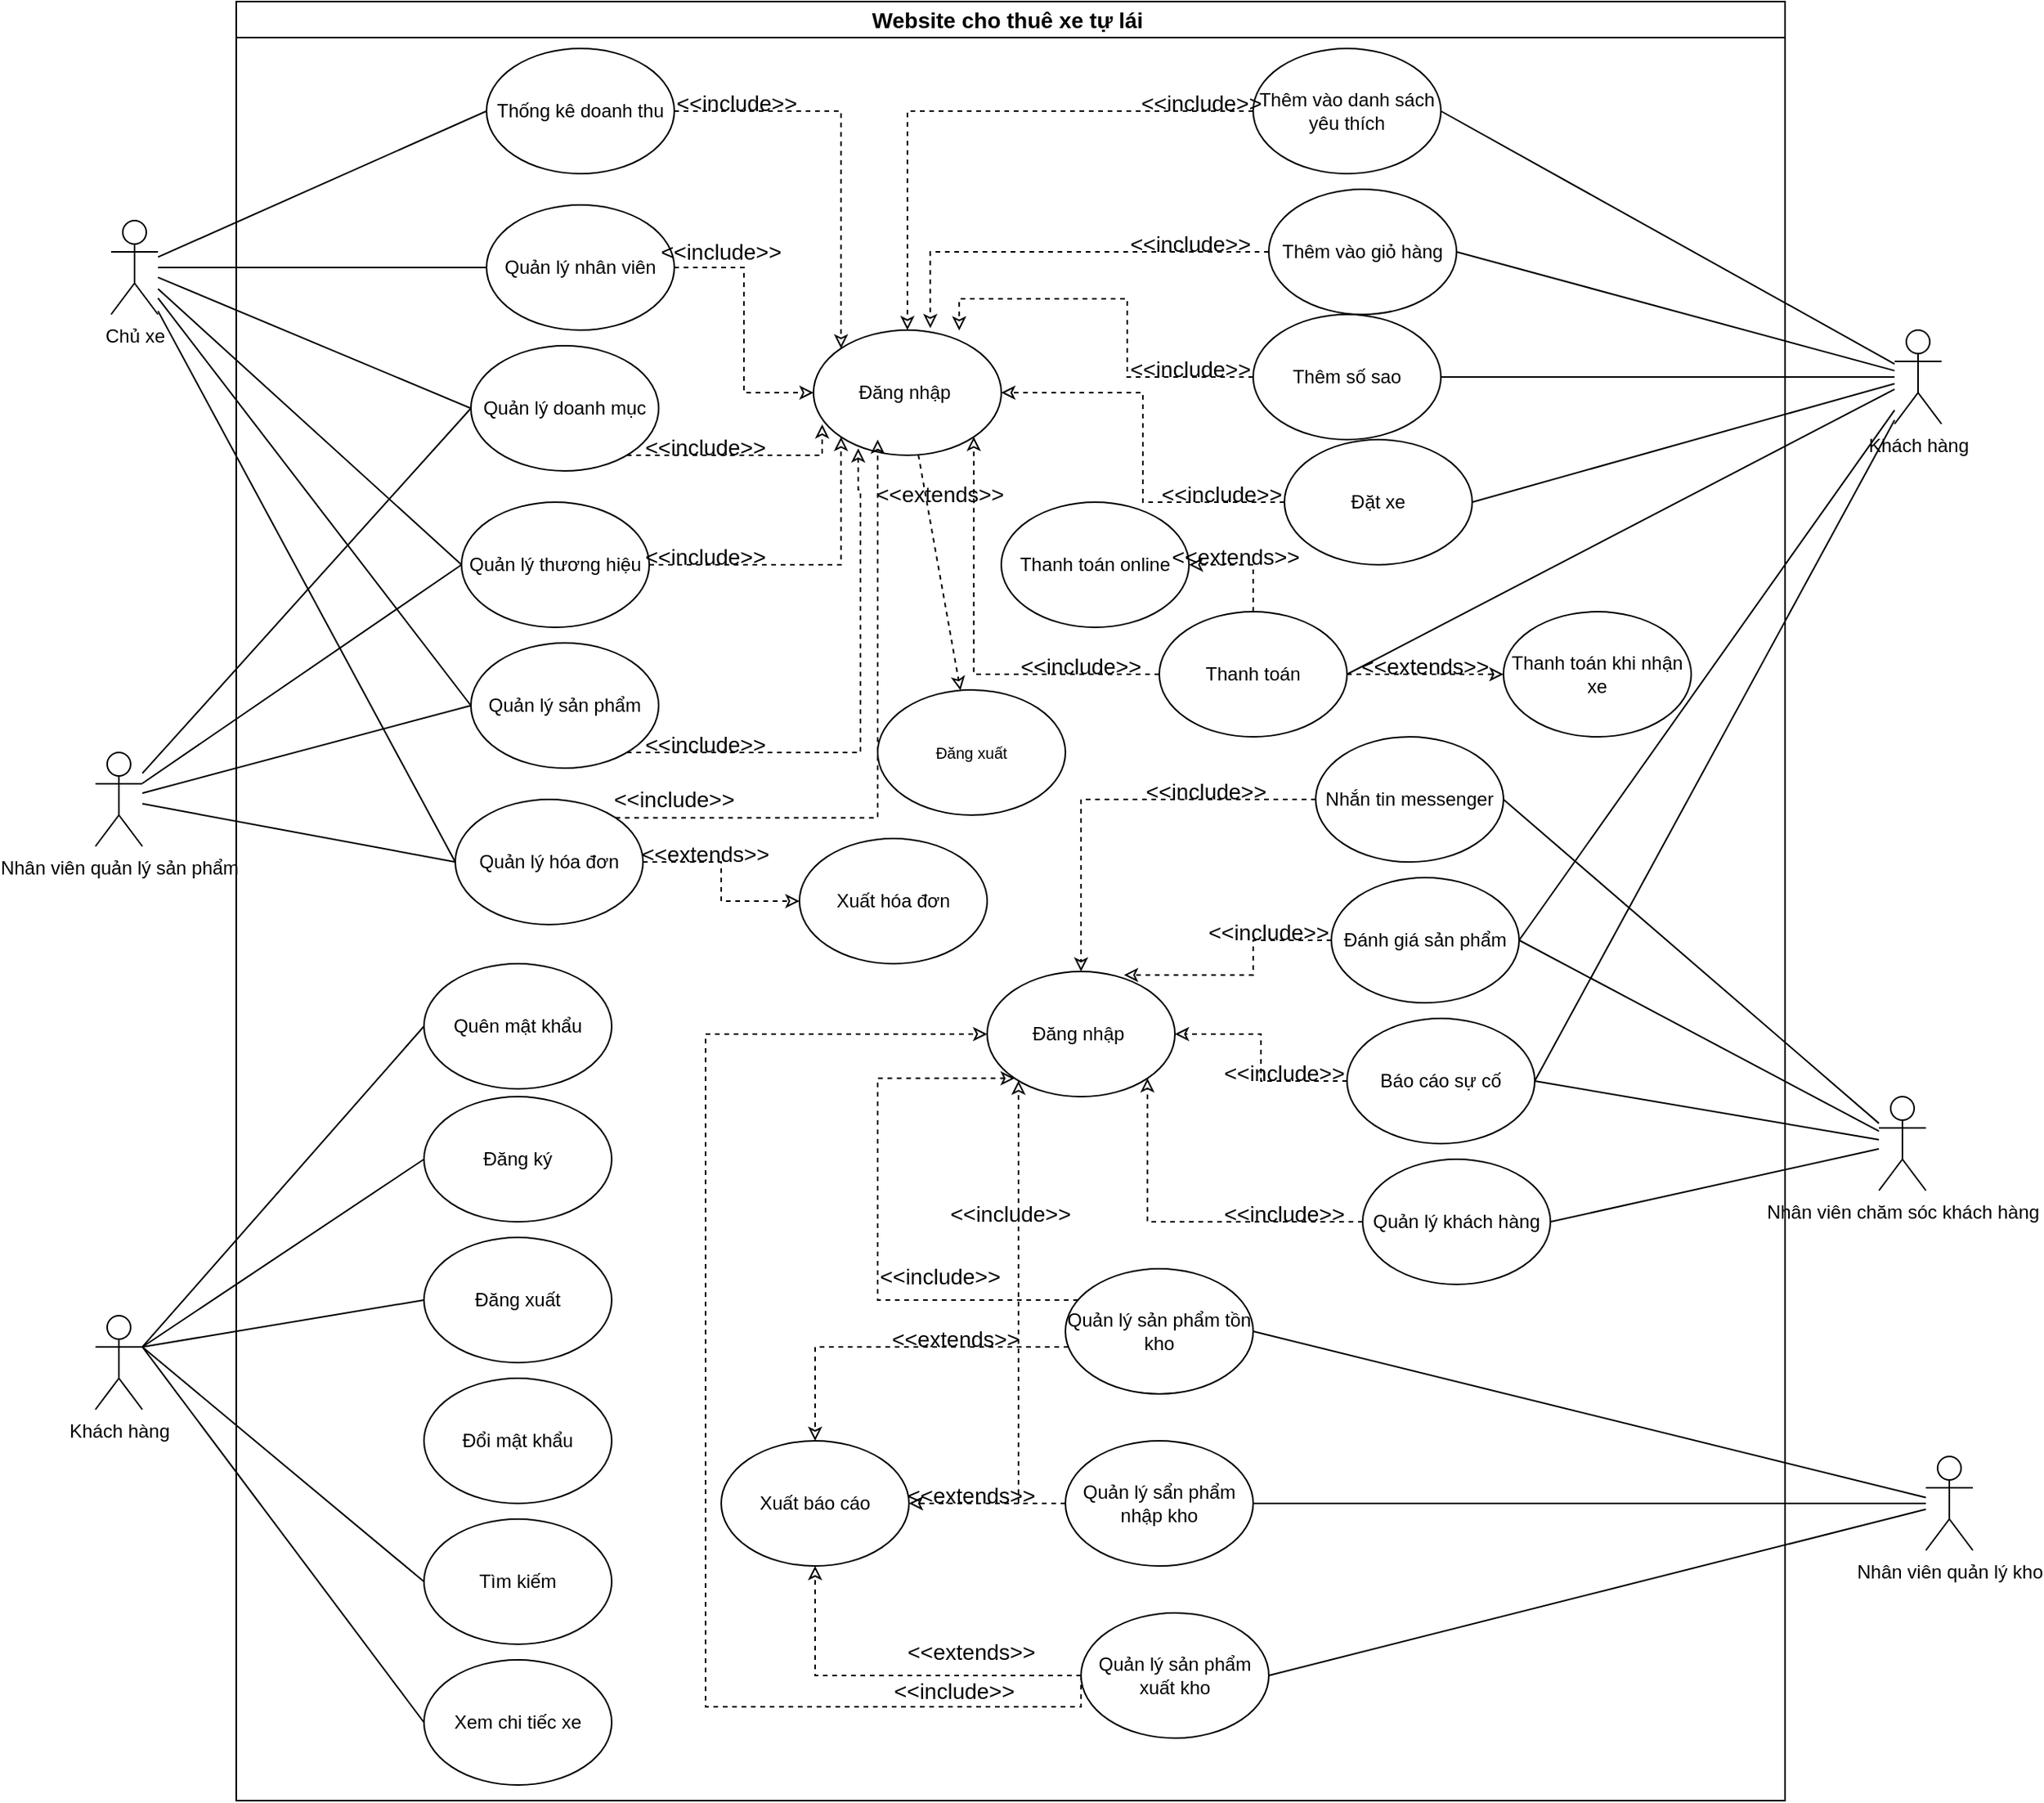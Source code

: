 <mxfile version="20.6.0" type="device" pages="2"><diagram id="DAjHkVrB3iSs1K9w1-Z_" name="uc tq"><mxGraphModel dx="824" dy="448" grid="1" gridSize="10" guides="1" tooltips="1" connect="1" arrows="1" fold="1" page="1" pageScale="1" pageWidth="827" pageHeight="1169" math="0" shadow="0"><root><mxCell id="0"/><mxCell id="1" parent="0"/><mxCell id="U8MQnhr2xvwOPmP0c3GA-44" style="rounded=0;orthogonalLoop=1;jettySize=auto;html=1;entryX=0;entryY=0.5;entryDx=0;entryDy=0;endArrow=none;endFill=0;" parent="1" source="sOAPiSK1CMDc33WQsuR7-1" target="U8MQnhr2xvwOPmP0c3GA-2" edge="1"><mxGeometry relative="1" as="geometry"/></mxCell><mxCell id="U8MQnhr2xvwOPmP0c3GA-45" style="edgeStyle=none;rounded=0;orthogonalLoop=1;jettySize=auto;html=1;entryX=0;entryY=0.5;entryDx=0;entryDy=0;endArrow=none;endFill=0;" parent="1" source="sOAPiSK1CMDc33WQsuR7-1" target="U8MQnhr2xvwOPmP0c3GA-3" edge="1"><mxGeometry relative="1" as="geometry"/></mxCell><mxCell id="U8MQnhr2xvwOPmP0c3GA-47" style="edgeStyle=none;rounded=0;orthogonalLoop=1;jettySize=auto;html=1;entryX=0;entryY=0.5;entryDx=0;entryDy=0;endArrow=none;endFill=0;" parent="1" source="sOAPiSK1CMDc33WQsuR7-1" target="U8MQnhr2xvwOPmP0c3GA-21" edge="1"><mxGeometry relative="1" as="geometry"/></mxCell><mxCell id="U8MQnhr2xvwOPmP0c3GA-48" style="edgeStyle=none;rounded=0;orthogonalLoop=1;jettySize=auto;html=1;entryX=0;entryY=0.5;entryDx=0;entryDy=0;endArrow=none;endFill=0;" parent="1" source="sOAPiSK1CMDc33WQsuR7-1" target="U8MQnhr2xvwOPmP0c3GA-20" edge="1"><mxGeometry relative="1" as="geometry"/></mxCell><mxCell id="U8MQnhr2xvwOPmP0c3GA-49" style="edgeStyle=none;rounded=0;orthogonalLoop=1;jettySize=auto;html=1;entryX=0;entryY=0.5;entryDx=0;entryDy=0;endArrow=none;endFill=0;" parent="1" source="sOAPiSK1CMDc33WQsuR7-1" target="U8MQnhr2xvwOPmP0c3GA-16" edge="1"><mxGeometry relative="1" as="geometry"/></mxCell><mxCell id="U8MQnhr2xvwOPmP0c3GA-56" style="edgeStyle=none;rounded=0;orthogonalLoop=1;jettySize=auto;html=1;entryX=0;entryY=0.5;entryDx=0;entryDy=0;endArrow=none;endFill=0;" parent="1" source="sOAPiSK1CMDc33WQsuR7-1" target="U8MQnhr2xvwOPmP0c3GA-17" edge="1"><mxGeometry relative="1" as="geometry"/></mxCell><mxCell id="sOAPiSK1CMDc33WQsuR7-1" value="Chủ xe" style="shape=umlActor;verticalLabelPosition=bottom;verticalAlign=top;html=1;outlineConnect=0;" parent="1" vertex="1"><mxGeometry x="190" y="280" width="30" height="60" as="geometry"/></mxCell><mxCell id="U8MQnhr2xvwOPmP0c3GA-1" value="&lt;font style=&quot;font-size: 14px;&quot;&gt;Website cho thuê xe tự lái&amp;nbsp;&lt;/font&gt;" style="swimlane;whiteSpace=wrap;html=1;sketch=0;" parent="1" vertex="1"><mxGeometry x="270" y="140" width="990" height="1150" as="geometry"/></mxCell><mxCell id="U8MQnhr2xvwOPmP0c3GA-80" style="edgeStyle=orthogonalEdgeStyle;rounded=0;orthogonalLoop=1;jettySize=auto;html=1;entryX=0;entryY=0;entryDx=0;entryDy=0;endArrow=classic;endFill=0;dashed=1;exitX=1;exitY=0.5;exitDx=0;exitDy=0;" parent="U8MQnhr2xvwOPmP0c3GA-1" source="U8MQnhr2xvwOPmP0c3GA-2" target="U8MQnhr2xvwOPmP0c3GA-4" edge="1"><mxGeometry relative="1" as="geometry"/></mxCell><mxCell id="U8MQnhr2xvwOPmP0c3GA-2" value="Thống kê doanh thu" style="ellipse;whiteSpace=wrap;html=1;sketch=0;" parent="U8MQnhr2xvwOPmP0c3GA-1" vertex="1"><mxGeometry x="160" y="30" width="120" height="80" as="geometry"/></mxCell><mxCell id="U8MQnhr2xvwOPmP0c3GA-81" style="edgeStyle=orthogonalEdgeStyle;rounded=0;orthogonalLoop=1;jettySize=auto;html=1;entryX=0;entryY=0.5;entryDx=0;entryDy=0;dashed=1;endArrow=classic;endFill=0;" parent="U8MQnhr2xvwOPmP0c3GA-1" source="U8MQnhr2xvwOPmP0c3GA-3" target="U8MQnhr2xvwOPmP0c3GA-4" edge="1"><mxGeometry relative="1" as="geometry"/></mxCell><mxCell id="U8MQnhr2xvwOPmP0c3GA-3" value="Quản lý nhân viên" style="ellipse;whiteSpace=wrap;html=1;sketch=0;" parent="U8MQnhr2xvwOPmP0c3GA-1" vertex="1"><mxGeometry x="160" y="130" width="120" height="80" as="geometry"/></mxCell><mxCell id="U8MQnhr2xvwOPmP0c3GA-125" style="rounded=0;orthogonalLoop=1;jettySize=auto;html=1;dashed=1;fontSize=10;endArrow=classic;endFill=0;" parent="U8MQnhr2xvwOPmP0c3GA-1" source="U8MQnhr2xvwOPmP0c3GA-4" target="U8MQnhr2xvwOPmP0c3GA-124" edge="1"><mxGeometry relative="1" as="geometry"/></mxCell><mxCell id="U8MQnhr2xvwOPmP0c3GA-4" value="Đăng nhập&amp;nbsp;" style="ellipse;whiteSpace=wrap;html=1;sketch=0;" parent="U8MQnhr2xvwOPmP0c3GA-1" vertex="1"><mxGeometry x="369" y="210" width="120" height="80" as="geometry"/></mxCell><mxCell id="U8MQnhr2xvwOPmP0c3GA-88" style="edgeStyle=orthogonalEdgeStyle;rounded=0;orthogonalLoop=1;jettySize=auto;html=1;entryX=0.776;entryY=0.003;entryDx=0;entryDy=0;entryPerimeter=0;dashed=1;endArrow=classic;endFill=0;" parent="U8MQnhr2xvwOPmP0c3GA-1" source="U8MQnhr2xvwOPmP0c3GA-5" target="U8MQnhr2xvwOPmP0c3GA-4" edge="1"><mxGeometry relative="1" as="geometry"/></mxCell><mxCell id="U8MQnhr2xvwOPmP0c3GA-5" value="Thêm số sao" style="ellipse;whiteSpace=wrap;html=1;sketch=0;" parent="U8MQnhr2xvwOPmP0c3GA-1" vertex="1"><mxGeometry x="650" y="200" width="120" height="80" as="geometry"/></mxCell><mxCell id="U8MQnhr2xvwOPmP0c3GA-112" style="edgeStyle=orthogonalEdgeStyle;rounded=0;orthogonalLoop=1;jettySize=auto;html=1;entryX=1;entryY=0.5;entryDx=0;entryDy=0;dashed=1;endArrow=classic;endFill=0;" parent="U8MQnhr2xvwOPmP0c3GA-1" source="U8MQnhr2xvwOPmP0c3GA-6" target="U8MQnhr2xvwOPmP0c3GA-109" edge="1"><mxGeometry relative="1" as="geometry"/></mxCell><mxCell id="U8MQnhr2xvwOPmP0c3GA-6" value="Báo cáo sự cố" style="ellipse;whiteSpace=wrap;html=1;sketch=0;" parent="U8MQnhr2xvwOPmP0c3GA-1" vertex="1"><mxGeometry x="710" y="650" width="120" height="80" as="geometry"/></mxCell><mxCell id="U8MQnhr2xvwOPmP0c3GA-86" style="edgeStyle=orthogonalEdgeStyle;rounded=0;orthogonalLoop=1;jettySize=auto;html=1;dashed=1;endArrow=classic;endFill=0;" parent="U8MQnhr2xvwOPmP0c3GA-1" source="U8MQnhr2xvwOPmP0c3GA-7" target="U8MQnhr2xvwOPmP0c3GA-4" edge="1"><mxGeometry relative="1" as="geometry"/></mxCell><mxCell id="U8MQnhr2xvwOPmP0c3GA-7" value="Thêm vào danh sách yêu thích" style="ellipse;whiteSpace=wrap;html=1;sketch=0;" parent="U8MQnhr2xvwOPmP0c3GA-1" vertex="1"><mxGeometry x="650" y="30" width="120" height="80" as="geometry"/></mxCell><mxCell id="U8MQnhr2xvwOPmP0c3GA-8" value="Xem chi tiếc xe" style="ellipse;whiteSpace=wrap;html=1;sketch=0;" parent="U8MQnhr2xvwOPmP0c3GA-1" vertex="1"><mxGeometry x="120" y="1060" width="120" height="80" as="geometry"/></mxCell><mxCell id="U8MQnhr2xvwOPmP0c3GA-90" style="edgeStyle=orthogonalEdgeStyle;rounded=0;orthogonalLoop=1;jettySize=auto;html=1;dashed=1;endArrow=classic;endFill=0;" parent="U8MQnhr2xvwOPmP0c3GA-1" source="U8MQnhr2xvwOPmP0c3GA-9" target="U8MQnhr2xvwOPmP0c3GA-4" edge="1"><mxGeometry relative="1" as="geometry"/></mxCell><mxCell id="U8MQnhr2xvwOPmP0c3GA-9" value="Đặt xe" style="ellipse;whiteSpace=wrap;html=1;sketch=0;" parent="U8MQnhr2xvwOPmP0c3GA-1" vertex="1"><mxGeometry x="670" y="280" width="120" height="80" as="geometry"/></mxCell><mxCell id="U8MQnhr2xvwOPmP0c3GA-111" style="edgeStyle=orthogonalEdgeStyle;rounded=0;orthogonalLoop=1;jettySize=auto;html=1;entryX=0.729;entryY=0.028;entryDx=0;entryDy=0;entryPerimeter=0;dashed=1;endArrow=classic;endFill=0;" parent="U8MQnhr2xvwOPmP0c3GA-1" source="U8MQnhr2xvwOPmP0c3GA-10" target="U8MQnhr2xvwOPmP0c3GA-109" edge="1"><mxGeometry relative="1" as="geometry"/></mxCell><mxCell id="U8MQnhr2xvwOPmP0c3GA-10" value="Đánh giá sản phẩm" style="ellipse;whiteSpace=wrap;html=1;sketch=0;" parent="U8MQnhr2xvwOPmP0c3GA-1" vertex="1"><mxGeometry x="700" y="560" width="120" height="80" as="geometry"/></mxCell><mxCell id="U8MQnhr2xvwOPmP0c3GA-87" style="edgeStyle=orthogonalEdgeStyle;rounded=0;orthogonalLoop=1;jettySize=auto;html=1;entryX=0.622;entryY=-0.016;entryDx=0;entryDy=0;entryPerimeter=0;dashed=1;endArrow=classic;endFill=0;" parent="U8MQnhr2xvwOPmP0c3GA-1" source="U8MQnhr2xvwOPmP0c3GA-11" target="U8MQnhr2xvwOPmP0c3GA-4" edge="1"><mxGeometry relative="1" as="geometry"/></mxCell><mxCell id="U8MQnhr2xvwOPmP0c3GA-11" value="Thêm vào giỏ hàng" style="ellipse;whiteSpace=wrap;html=1;sketch=0;" parent="U8MQnhr2xvwOPmP0c3GA-1" vertex="1"><mxGeometry x="660" y="120" width="120" height="80" as="geometry"/></mxCell><mxCell id="U8MQnhr2xvwOPmP0c3GA-12" value="Tìm kiếm" style="ellipse;whiteSpace=wrap;html=1;sketch=0;" parent="U8MQnhr2xvwOPmP0c3GA-1" vertex="1"><mxGeometry x="120" y="970" width="120" height="80" as="geometry"/></mxCell><mxCell id="U8MQnhr2xvwOPmP0c3GA-13" value="Đăng xuất" style="ellipse;whiteSpace=wrap;html=1;sketch=0;" parent="U8MQnhr2xvwOPmP0c3GA-1" vertex="1"><mxGeometry x="120" y="790" width="120" height="80" as="geometry"/></mxCell><mxCell id="U8MQnhr2xvwOPmP0c3GA-85" style="edgeStyle=orthogonalEdgeStyle;rounded=0;orthogonalLoop=1;jettySize=auto;html=1;dashed=1;endArrow=classic;endFill=0;exitX=1;exitY=0;exitDx=0;exitDy=0;" parent="U8MQnhr2xvwOPmP0c3GA-1" source="U8MQnhr2xvwOPmP0c3GA-16" edge="1"><mxGeometry relative="1" as="geometry"><mxPoint x="410" y="280" as="targetPoint"/><Array as="points"><mxPoint x="410" y="522"/><mxPoint x="410" y="290"/></Array></mxGeometry></mxCell><mxCell id="U8MQnhr2xvwOPmP0c3GA-95" style="edgeStyle=orthogonalEdgeStyle;rounded=0;orthogonalLoop=1;jettySize=auto;html=1;entryX=0;entryY=0.5;entryDx=0;entryDy=0;dashed=1;endArrow=classic;endFill=0;" parent="U8MQnhr2xvwOPmP0c3GA-1" source="U8MQnhr2xvwOPmP0c3GA-16" target="U8MQnhr2xvwOPmP0c3GA-25" edge="1"><mxGeometry relative="1" as="geometry"/></mxCell><mxCell id="U8MQnhr2xvwOPmP0c3GA-16" value="Quản lý hóa đơn" style="ellipse;whiteSpace=wrap;html=1;sketch=0;" parent="U8MQnhr2xvwOPmP0c3GA-1" vertex="1"><mxGeometry x="140" y="510" width="120" height="80" as="geometry"/></mxCell><mxCell id="U8MQnhr2xvwOPmP0c3GA-82" style="edgeStyle=orthogonalEdgeStyle;rounded=0;orthogonalLoop=1;jettySize=auto;html=1;entryX=0.046;entryY=0.753;entryDx=0;entryDy=0;entryPerimeter=0;dashed=1;endArrow=classic;endFill=0;" parent="U8MQnhr2xvwOPmP0c3GA-1" source="U8MQnhr2xvwOPmP0c3GA-17" target="U8MQnhr2xvwOPmP0c3GA-4" edge="1"><mxGeometry relative="1" as="geometry"><Array as="points"><mxPoint x="290" y="290"/><mxPoint x="290" y="290"/></Array></mxGeometry></mxCell><mxCell id="U8MQnhr2xvwOPmP0c3GA-17" value="Quản lý doanh mục" style="ellipse;whiteSpace=wrap;html=1;sketch=0;" parent="U8MQnhr2xvwOPmP0c3GA-1" vertex="1"><mxGeometry x="150" y="220" width="120" height="80" as="geometry"/></mxCell><mxCell id="U8MQnhr2xvwOPmP0c3GA-113" style="edgeStyle=orthogonalEdgeStyle;rounded=0;orthogonalLoop=1;jettySize=auto;html=1;entryX=1;entryY=1;entryDx=0;entryDy=0;dashed=1;endArrow=classic;endFill=0;" parent="U8MQnhr2xvwOPmP0c3GA-1" source="U8MQnhr2xvwOPmP0c3GA-18" target="U8MQnhr2xvwOPmP0c3GA-109" edge="1"><mxGeometry relative="1" as="geometry"/></mxCell><mxCell id="U8MQnhr2xvwOPmP0c3GA-18" value="Quản lý khách hàng" style="ellipse;whiteSpace=wrap;html=1;sketch=0;" parent="U8MQnhr2xvwOPmP0c3GA-1" vertex="1"><mxGeometry x="720" y="740" width="120" height="80" as="geometry"/></mxCell><mxCell id="U8MQnhr2xvwOPmP0c3GA-84" style="edgeStyle=orthogonalEdgeStyle;rounded=0;orthogonalLoop=1;jettySize=auto;html=1;entryX=0.238;entryY=0.945;entryDx=0;entryDy=0;entryPerimeter=0;dashed=1;endArrow=classic;endFill=0;" parent="U8MQnhr2xvwOPmP0c3GA-1" source="U8MQnhr2xvwOPmP0c3GA-20" target="U8MQnhr2xvwOPmP0c3GA-4" edge="1"><mxGeometry relative="1" as="geometry"><Array as="points"><mxPoint x="399" y="480"/><mxPoint x="399" y="312"/><mxPoint x="398" y="286"/></Array></mxGeometry></mxCell><mxCell id="U8MQnhr2xvwOPmP0c3GA-20" value="Quản lý sản phẩm" style="ellipse;whiteSpace=wrap;html=1;sketch=0;" parent="U8MQnhr2xvwOPmP0c3GA-1" vertex="1"><mxGeometry x="150" y="410" width="120" height="80" as="geometry"/></mxCell><mxCell id="U8MQnhr2xvwOPmP0c3GA-83" style="edgeStyle=orthogonalEdgeStyle;rounded=0;orthogonalLoop=1;jettySize=auto;html=1;entryX=0;entryY=1;entryDx=0;entryDy=0;dashed=1;endArrow=classic;endFill=0;" parent="U8MQnhr2xvwOPmP0c3GA-1" source="U8MQnhr2xvwOPmP0c3GA-21" target="U8MQnhr2xvwOPmP0c3GA-4" edge="1"><mxGeometry relative="1" as="geometry"/></mxCell><mxCell id="U8MQnhr2xvwOPmP0c3GA-21" value="Quản lý thương hiệu" style="ellipse;whiteSpace=wrap;html=1;sketch=0;" parent="U8MQnhr2xvwOPmP0c3GA-1" vertex="1"><mxGeometry x="144" y="320" width="120" height="80" as="geometry"/></mxCell><mxCell id="U8MQnhr2xvwOPmP0c3GA-25" value="Xuất hóa đơn" style="ellipse;whiteSpace=wrap;html=1;sketch=0;" parent="U8MQnhr2xvwOPmP0c3GA-1" vertex="1"><mxGeometry x="360" y="535" width="120" height="80" as="geometry"/></mxCell><mxCell id="U8MQnhr2xvwOPmP0c3GA-26" value="Xuất báo cáo" style="ellipse;whiteSpace=wrap;html=1;sketch=0;" parent="U8MQnhr2xvwOPmP0c3GA-1" vertex="1"><mxGeometry x="310" y="920" width="120" height="80" as="geometry"/></mxCell><mxCell id="U8MQnhr2xvwOPmP0c3GA-110" style="edgeStyle=orthogonalEdgeStyle;rounded=0;orthogonalLoop=1;jettySize=auto;html=1;dashed=1;endArrow=classic;endFill=0;" parent="U8MQnhr2xvwOPmP0c3GA-1" source="U8MQnhr2xvwOPmP0c3GA-27" target="U8MQnhr2xvwOPmP0c3GA-109" edge="1"><mxGeometry relative="1" as="geometry"/></mxCell><mxCell id="U8MQnhr2xvwOPmP0c3GA-27" value="Nhắn tin messenger" style="ellipse;whiteSpace=wrap;html=1;sketch=0;" parent="U8MQnhr2xvwOPmP0c3GA-1" vertex="1"><mxGeometry x="690" y="470" width="120" height="80" as="geometry"/></mxCell><mxCell id="U8MQnhr2xvwOPmP0c3GA-28" value="Thanh toán khi nhận xe" style="ellipse;whiteSpace=wrap;html=1;sketch=0;" parent="U8MQnhr2xvwOPmP0c3GA-1" vertex="1"><mxGeometry x="810" y="390" width="120" height="80" as="geometry"/></mxCell><mxCell id="U8MQnhr2xvwOPmP0c3GA-29" value="Thanh toán online" style="ellipse;whiteSpace=wrap;html=1;sketch=0;" parent="U8MQnhr2xvwOPmP0c3GA-1" vertex="1"><mxGeometry x="489" y="320" width="120" height="80" as="geometry"/></mxCell><mxCell id="U8MQnhr2xvwOPmP0c3GA-99" style="edgeStyle=orthogonalEdgeStyle;rounded=0;orthogonalLoop=1;jettySize=auto;html=1;entryX=1;entryY=0.5;entryDx=0;entryDy=0;dashed=1;endArrow=classic;endFill=0;" parent="U8MQnhr2xvwOPmP0c3GA-1" source="U8MQnhr2xvwOPmP0c3GA-30" target="U8MQnhr2xvwOPmP0c3GA-26" edge="1"><mxGeometry relative="1" as="geometry"/></mxCell><mxCell id="U8MQnhr2xvwOPmP0c3GA-115" style="edgeStyle=orthogonalEdgeStyle;rounded=0;orthogonalLoop=1;jettySize=auto;html=1;dashed=1;endArrow=classic;endFill=0;" parent="U8MQnhr2xvwOPmP0c3GA-1" source="U8MQnhr2xvwOPmP0c3GA-30" target="U8MQnhr2xvwOPmP0c3GA-109" edge="1"><mxGeometry relative="1" as="geometry"><Array as="points"><mxPoint x="500" y="960"/></Array></mxGeometry></mxCell><mxCell id="U8MQnhr2xvwOPmP0c3GA-30" value="Quản lý sẩn phẩm nhập kho" style="ellipse;whiteSpace=wrap;html=1;sketch=0;" parent="U8MQnhr2xvwOPmP0c3GA-1" vertex="1"><mxGeometry x="530" y="920" width="120" height="80" as="geometry"/></mxCell><mxCell id="U8MQnhr2xvwOPmP0c3GA-101" style="edgeStyle=orthogonalEdgeStyle;rounded=0;orthogonalLoop=1;jettySize=auto;html=1;entryX=0.5;entryY=1;entryDx=0;entryDy=0;dashed=1;endArrow=classic;endFill=0;" parent="U8MQnhr2xvwOPmP0c3GA-1" source="U8MQnhr2xvwOPmP0c3GA-31" target="U8MQnhr2xvwOPmP0c3GA-26" edge="1"><mxGeometry relative="1" as="geometry"/></mxCell><mxCell id="U8MQnhr2xvwOPmP0c3GA-116" style="rounded=0;orthogonalLoop=1;jettySize=auto;html=1;entryX=0;entryY=0.5;entryDx=0;entryDy=0;dashed=1;endArrow=classic;endFill=0;edgeStyle=orthogonalEdgeStyle;" parent="U8MQnhr2xvwOPmP0c3GA-1" target="U8MQnhr2xvwOPmP0c3GA-109" edge="1"><mxGeometry relative="1" as="geometry"><mxPoint x="540" y="1070" as="sourcePoint"/><Array as="points"><mxPoint x="540" y="1090"/><mxPoint x="300" y="1090"/><mxPoint x="300" y="660"/></Array></mxGeometry></mxCell><mxCell id="U8MQnhr2xvwOPmP0c3GA-31" value="Quản lý sản phẩm xuất kho" style="ellipse;whiteSpace=wrap;html=1;sketch=0;" parent="U8MQnhr2xvwOPmP0c3GA-1" vertex="1"><mxGeometry x="540" y="1030" width="120" height="80" as="geometry"/></mxCell><mxCell id="U8MQnhr2xvwOPmP0c3GA-100" style="edgeStyle=orthogonalEdgeStyle;rounded=0;orthogonalLoop=1;jettySize=auto;html=1;entryX=0.5;entryY=0;entryDx=0;entryDy=0;dashed=1;endArrow=classic;endFill=0;" parent="U8MQnhr2xvwOPmP0c3GA-1" source="U8MQnhr2xvwOPmP0c3GA-32" target="U8MQnhr2xvwOPmP0c3GA-26" edge="1"><mxGeometry relative="1" as="geometry"><Array as="points"><mxPoint x="370" y="860"/></Array></mxGeometry></mxCell><mxCell id="U8MQnhr2xvwOPmP0c3GA-114" style="edgeStyle=orthogonalEdgeStyle;rounded=0;orthogonalLoop=1;jettySize=auto;html=1;entryX=0;entryY=1;entryDx=0;entryDy=0;dashed=1;endArrow=classic;endFill=0;" parent="U8MQnhr2xvwOPmP0c3GA-1" source="U8MQnhr2xvwOPmP0c3GA-32" target="U8MQnhr2xvwOPmP0c3GA-109" edge="1"><mxGeometry relative="1" as="geometry"><Array as="points"><mxPoint x="410" y="830"/><mxPoint x="410" y="688"/></Array></mxGeometry></mxCell><mxCell id="U8MQnhr2xvwOPmP0c3GA-32" value="Quản lý sản phẩm tồn kho" style="ellipse;whiteSpace=wrap;html=1;sketch=0;" parent="U8MQnhr2xvwOPmP0c3GA-1" vertex="1"><mxGeometry x="530" y="810" width="120" height="80" as="geometry"/></mxCell><mxCell id="U8MQnhr2xvwOPmP0c3GA-50" value="Đăng ký" style="ellipse;whiteSpace=wrap;html=1;sketch=0;" parent="U8MQnhr2xvwOPmP0c3GA-1" vertex="1"><mxGeometry x="120" y="700" width="120" height="80" as="geometry"/></mxCell><mxCell id="U8MQnhr2xvwOPmP0c3GA-14" value="Quên mật khẩu" style="ellipse;whiteSpace=wrap;html=1;sketch=0;" parent="U8MQnhr2xvwOPmP0c3GA-1" vertex="1"><mxGeometry x="120" y="615" width="120" height="80" as="geometry"/></mxCell><mxCell id="U8MQnhr2xvwOPmP0c3GA-93" style="edgeStyle=orthogonalEdgeStyle;rounded=0;orthogonalLoop=1;jettySize=auto;html=1;entryX=1;entryY=0.5;entryDx=0;entryDy=0;dashed=1;endArrow=classic;endFill=0;" parent="U8MQnhr2xvwOPmP0c3GA-1" source="U8MQnhr2xvwOPmP0c3GA-75" target="U8MQnhr2xvwOPmP0c3GA-29" edge="1"><mxGeometry relative="1" as="geometry"/></mxCell><mxCell id="U8MQnhr2xvwOPmP0c3GA-102" style="edgeStyle=orthogonalEdgeStyle;rounded=0;orthogonalLoop=1;jettySize=auto;html=1;entryX=1;entryY=1;entryDx=0;entryDy=0;dashed=1;endArrow=classic;endFill=0;" parent="U8MQnhr2xvwOPmP0c3GA-1" source="U8MQnhr2xvwOPmP0c3GA-75" target="U8MQnhr2xvwOPmP0c3GA-4" edge="1"><mxGeometry relative="1" as="geometry"/></mxCell><mxCell id="U8MQnhr2xvwOPmP0c3GA-108" style="edgeStyle=orthogonalEdgeStyle;rounded=0;orthogonalLoop=1;jettySize=auto;html=1;entryX=0;entryY=0.5;entryDx=0;entryDy=0;dashed=1;endArrow=classic;endFill=0;" parent="U8MQnhr2xvwOPmP0c3GA-1" source="U8MQnhr2xvwOPmP0c3GA-75" target="U8MQnhr2xvwOPmP0c3GA-28" edge="1"><mxGeometry relative="1" as="geometry"/></mxCell><mxCell id="U8MQnhr2xvwOPmP0c3GA-75" value="Thanh toán" style="ellipse;whiteSpace=wrap;html=1;sketch=0;" parent="U8MQnhr2xvwOPmP0c3GA-1" vertex="1"><mxGeometry x="590" y="390" width="120" height="80" as="geometry"/></mxCell><mxCell id="U8MQnhr2xvwOPmP0c3GA-109" value="Đăng nhập&amp;nbsp;" style="ellipse;whiteSpace=wrap;html=1;sketch=0;" parent="U8MQnhr2xvwOPmP0c3GA-1" vertex="1"><mxGeometry x="480" y="620" width="120" height="80" as="geometry"/></mxCell><mxCell id="U8MQnhr2xvwOPmP0c3GA-123" value="&amp;lt;&amp;lt;include&amp;gt;&amp;gt;" style="text;html=1;strokeColor=none;fillColor=none;align=center;verticalAlign=middle;whiteSpace=wrap;rounded=0;sketch=0;fontSize=14;" parent="U8MQnhr2xvwOPmP0c3GA-1" vertex="1"><mxGeometry x="290" y="50" width="60" height="30" as="geometry"/></mxCell><mxCell id="U8MQnhr2xvwOPmP0c3GA-122" value="&amp;lt;&amp;lt;include&amp;gt;&amp;gt;" style="text;html=1;strokeColor=none;fillColor=none;align=center;verticalAlign=middle;whiteSpace=wrap;rounded=0;sketch=0;fontSize=14;" parent="U8MQnhr2xvwOPmP0c3GA-1" vertex="1"><mxGeometry x="280" y="145" width="60" height="30" as="geometry"/></mxCell><mxCell id="U8MQnhr2xvwOPmP0c3GA-124" value="Đăng xuất" style="ellipse;whiteSpace=wrap;html=1;sketch=0;fontSize=10;" parent="U8MQnhr2xvwOPmP0c3GA-1" vertex="1"><mxGeometry x="410" y="440" width="120" height="80" as="geometry"/></mxCell><mxCell id="U8MQnhr2xvwOPmP0c3GA-121" value="&amp;lt;&amp;lt;include&amp;gt;&amp;gt;" style="text;html=1;strokeColor=none;fillColor=none;align=center;verticalAlign=middle;whiteSpace=wrap;rounded=0;sketch=0;fontSize=14;" parent="U8MQnhr2xvwOPmP0c3GA-1" vertex="1"><mxGeometry x="270" y="270" width="60" height="30" as="geometry"/></mxCell><mxCell id="U8MQnhr2xvwOPmP0c3GA-120" value="&amp;lt;&amp;lt;include&amp;gt;&amp;gt;" style="text;html=1;strokeColor=none;fillColor=none;align=center;verticalAlign=middle;whiteSpace=wrap;rounded=0;sketch=0;fontSize=14;" parent="U8MQnhr2xvwOPmP0c3GA-1" vertex="1"><mxGeometry x="270" y="340" width="60" height="30" as="geometry"/></mxCell><mxCell id="U8MQnhr2xvwOPmP0c3GA-119" value="&amp;lt;&amp;lt;include&amp;gt;&amp;gt;" style="text;html=1;strokeColor=none;fillColor=none;align=center;verticalAlign=middle;whiteSpace=wrap;rounded=0;sketch=0;fontSize=14;" parent="U8MQnhr2xvwOPmP0c3GA-1" vertex="1"><mxGeometry x="270" y="460" width="60" height="30" as="geometry"/></mxCell><mxCell id="U8MQnhr2xvwOPmP0c3GA-118" value="&amp;lt;&amp;lt;include&amp;gt;&amp;gt;" style="text;html=1;strokeColor=none;fillColor=none;align=center;verticalAlign=middle;whiteSpace=wrap;rounded=0;sketch=0;fontSize=14;" parent="U8MQnhr2xvwOPmP0c3GA-1" vertex="1"><mxGeometry x="250" y="495" width="60" height="30" as="geometry"/></mxCell><mxCell id="QrcVvBIYY4fzH3qoEL1m-6" value="&amp;lt;&amp;lt;extends&amp;gt;&amp;gt;" style="text;html=1;strokeColor=none;fillColor=none;align=center;verticalAlign=middle;whiteSpace=wrap;rounded=0;sketch=0;fontSize=14;" parent="U8MQnhr2xvwOPmP0c3GA-1" vertex="1"><mxGeometry x="270" y="530" width="60" height="30" as="geometry"/></mxCell><mxCell id="QrcVvBIYY4fzH3qoEL1m-5" value="&amp;lt;&amp;lt;extends&amp;gt;&amp;gt;" style="text;html=1;strokeColor=none;fillColor=none;align=center;verticalAlign=middle;whiteSpace=wrap;rounded=0;sketch=0;fontSize=14;" parent="U8MQnhr2xvwOPmP0c3GA-1" vertex="1"><mxGeometry x="420" y="300" width="60" height="30" as="geometry"/></mxCell><mxCell id="QrcVvBIYY4fzH3qoEL1m-3" value="&amp;lt;&amp;lt;include&amp;gt;&amp;gt;" style="text;html=1;strokeColor=none;fillColor=none;align=center;verticalAlign=middle;whiteSpace=wrap;rounded=0;sketch=0;fontSize=14;" parent="U8MQnhr2xvwOPmP0c3GA-1" vertex="1"><mxGeometry x="580" y="140" width="60" height="30" as="geometry"/></mxCell><mxCell id="QrcVvBIYY4fzH3qoEL1m-2" value="&amp;lt;&amp;lt;include&amp;gt;&amp;gt;" style="text;html=1;strokeColor=none;fillColor=none;align=center;verticalAlign=middle;whiteSpace=wrap;rounded=0;sketch=0;fontSize=14;" parent="U8MQnhr2xvwOPmP0c3GA-1" vertex="1"><mxGeometry x="587" y="50" width="60" height="30" as="geometry"/></mxCell><mxCell id="U8MQnhr2xvwOPmP0c3GA-117" value="&amp;lt;&amp;lt;include&amp;gt;&amp;gt;" style="text;html=1;strokeColor=none;fillColor=none;align=center;verticalAlign=middle;whiteSpace=wrap;rounded=0;sketch=0;fontSize=14;" parent="U8MQnhr2xvwOPmP0c3GA-1" vertex="1"><mxGeometry x="580" y="220" width="60" height="30" as="geometry"/></mxCell><mxCell id="QrcVvBIYY4fzH3qoEL1m-8" value="&amp;lt;&amp;lt;include&amp;gt;&amp;gt;" style="text;html=1;strokeColor=none;fillColor=none;align=center;verticalAlign=middle;whiteSpace=wrap;rounded=0;sketch=0;fontSize=14;" parent="U8MQnhr2xvwOPmP0c3GA-1" vertex="1"><mxGeometry x="510" y="410" width="60" height="30" as="geometry"/></mxCell><mxCell id="QrcVvBIYY4fzH3qoEL1m-9" value="&amp;lt;&amp;lt;include&amp;gt;&amp;gt;" style="text;html=1;strokeColor=none;fillColor=none;align=center;verticalAlign=middle;whiteSpace=wrap;rounded=0;sketch=0;fontSize=14;" parent="U8MQnhr2xvwOPmP0c3GA-1" vertex="1"><mxGeometry x="600" y="300" width="60" height="30" as="geometry"/></mxCell><mxCell id="QrcVvBIYY4fzH3qoEL1m-4" value="&amp;lt;&amp;lt;extends&amp;gt;&amp;gt;" style="text;html=1;strokeColor=none;fillColor=none;align=center;verticalAlign=middle;whiteSpace=wrap;rounded=0;sketch=0;fontSize=14;" parent="U8MQnhr2xvwOPmP0c3GA-1" vertex="1"><mxGeometry x="609" y="340" width="60" height="30" as="geometry"/></mxCell><mxCell id="QrcVvBIYY4fzH3qoEL1m-10" value="&amp;lt;&amp;lt;extends&amp;gt;&amp;gt;" style="text;html=1;strokeColor=none;fillColor=none;align=center;verticalAlign=middle;whiteSpace=wrap;rounded=0;sketch=0;fontSize=14;" parent="U8MQnhr2xvwOPmP0c3GA-1" vertex="1"><mxGeometry x="730" y="410" width="60" height="30" as="geometry"/></mxCell><mxCell id="QrcVvBIYY4fzH3qoEL1m-11" value="&amp;lt;&amp;lt;include&amp;gt;&amp;gt;" style="text;html=1;strokeColor=none;fillColor=none;align=center;verticalAlign=middle;whiteSpace=wrap;rounded=0;sketch=0;fontSize=14;" parent="U8MQnhr2xvwOPmP0c3GA-1" vertex="1"><mxGeometry x="590" y="490" width="60" height="30" as="geometry"/></mxCell><mxCell id="QrcVvBIYY4fzH3qoEL1m-12" value="&amp;lt;&amp;lt;include&amp;gt;&amp;gt;" style="text;html=1;strokeColor=none;fillColor=none;align=center;verticalAlign=middle;whiteSpace=wrap;rounded=0;sketch=0;fontSize=14;" parent="U8MQnhr2xvwOPmP0c3GA-1" vertex="1"><mxGeometry x="640" y="670" width="60" height="30" as="geometry"/></mxCell><mxCell id="QrcVvBIYY4fzH3qoEL1m-13" value="&amp;lt;&amp;lt;include&amp;gt;&amp;gt;" style="text;html=1;strokeColor=none;fillColor=none;align=center;verticalAlign=middle;whiteSpace=wrap;rounded=0;sketch=0;fontSize=14;" parent="U8MQnhr2xvwOPmP0c3GA-1" vertex="1"><mxGeometry x="630" y="580" width="60" height="30" as="geometry"/></mxCell><mxCell id="QrcVvBIYY4fzH3qoEL1m-17" value="&amp;lt;&amp;lt;include&amp;gt;&amp;gt;" style="text;html=1;strokeColor=none;fillColor=none;align=center;verticalAlign=middle;whiteSpace=wrap;rounded=0;sketch=0;fontSize=14;" parent="U8MQnhr2xvwOPmP0c3GA-1" vertex="1"><mxGeometry x="465" y="760" width="60" height="30" as="geometry"/></mxCell><mxCell id="QrcVvBIYY4fzH3qoEL1m-18" value="&amp;lt;&amp;lt;include&amp;gt;&amp;gt;" style="text;html=1;strokeColor=none;fillColor=none;align=center;verticalAlign=middle;whiteSpace=wrap;rounded=0;sketch=0;fontSize=14;" parent="U8MQnhr2xvwOPmP0c3GA-1" vertex="1"><mxGeometry x="640" y="760" width="60" height="30" as="geometry"/></mxCell><mxCell id="QrcVvBIYY4fzH3qoEL1m-21" value="&amp;lt;&amp;lt;include&amp;gt;&amp;gt;" style="text;html=1;strokeColor=none;fillColor=none;align=center;verticalAlign=middle;whiteSpace=wrap;rounded=0;sketch=0;fontSize=14;" parent="U8MQnhr2xvwOPmP0c3GA-1" vertex="1"><mxGeometry x="420" y="800" width="60" height="30" as="geometry"/></mxCell><mxCell id="QrcVvBIYY4fzH3qoEL1m-22" value="&amp;lt;&amp;lt;include&amp;gt;&amp;gt;" style="text;html=1;strokeColor=none;fillColor=none;align=center;verticalAlign=middle;whiteSpace=wrap;rounded=0;sketch=0;fontSize=14;" parent="U8MQnhr2xvwOPmP0c3GA-1" vertex="1"><mxGeometry x="429" y="1080" width="60" as="geometry"/></mxCell><mxCell id="QrcVvBIYY4fzH3qoEL1m-25" value="&amp;lt;&amp;lt;extends&amp;gt;&amp;gt;" style="text;html=1;strokeColor=none;fillColor=none;align=center;verticalAlign=middle;whiteSpace=wrap;rounded=0;sketch=0;fontSize=14;" parent="U8MQnhr2xvwOPmP0c3GA-1" vertex="1"><mxGeometry x="440" y="940" width="60" height="30" as="geometry"/></mxCell><mxCell id="QrcVvBIYY4fzH3qoEL1m-26" value="&amp;lt;&amp;lt;extends&amp;gt;&amp;gt;" style="text;html=1;strokeColor=none;fillColor=none;align=center;verticalAlign=middle;whiteSpace=wrap;rounded=0;sketch=0;fontSize=14;" parent="U8MQnhr2xvwOPmP0c3GA-1" vertex="1"><mxGeometry x="430" y="840" width="60" height="30" as="geometry"/></mxCell><mxCell id="QrcVvBIYY4fzH3qoEL1m-27" value="&amp;lt;&amp;lt;extends&amp;gt;&amp;gt;" style="text;html=1;strokeColor=none;fillColor=none;align=center;verticalAlign=middle;whiteSpace=wrap;rounded=0;sketch=0;fontSize=14;" parent="U8MQnhr2xvwOPmP0c3GA-1" vertex="1"><mxGeometry x="440" y="1040" width="60" height="30" as="geometry"/></mxCell><mxCell id="AAKp2bUMA2IDPe0HP6NH-1" value="Đổi mật khẩu" style="ellipse;whiteSpace=wrap;html=1;sketch=0;" parent="U8MQnhr2xvwOPmP0c3GA-1" vertex="1"><mxGeometry x="120" y="880" width="120" height="80" as="geometry"/></mxCell><mxCell id="U8MQnhr2xvwOPmP0c3GA-51" style="edgeStyle=none;rounded=0;orthogonalLoop=1;jettySize=auto;html=1;entryX=0;entryY=0.5;entryDx=0;entryDy=0;endArrow=none;endFill=0;exitX=1;exitY=0.333;exitDx=0;exitDy=0;exitPerimeter=0;" parent="1" source="U8MQnhr2xvwOPmP0c3GA-33" target="U8MQnhr2xvwOPmP0c3GA-50" edge="1"><mxGeometry relative="1" as="geometry"/></mxCell><mxCell id="U8MQnhr2xvwOPmP0c3GA-53" style="edgeStyle=none;rounded=0;orthogonalLoop=1;jettySize=auto;html=1;entryX=0;entryY=0.5;entryDx=0;entryDy=0;endArrow=none;endFill=0;exitX=1;exitY=0.333;exitDx=0;exitDy=0;exitPerimeter=0;" parent="1" source="U8MQnhr2xvwOPmP0c3GA-33" target="U8MQnhr2xvwOPmP0c3GA-13" edge="1"><mxGeometry relative="1" as="geometry"/></mxCell><mxCell id="U8MQnhr2xvwOPmP0c3GA-54" style="edgeStyle=none;rounded=0;orthogonalLoop=1;jettySize=auto;html=1;entryX=0;entryY=0.5;entryDx=0;entryDy=0;endArrow=none;endFill=0;exitX=1;exitY=0.333;exitDx=0;exitDy=0;exitPerimeter=0;" parent="1" source="U8MQnhr2xvwOPmP0c3GA-33" target="U8MQnhr2xvwOPmP0c3GA-12" edge="1"><mxGeometry relative="1" as="geometry"/></mxCell><mxCell id="U8MQnhr2xvwOPmP0c3GA-55" style="edgeStyle=none;rounded=0;orthogonalLoop=1;jettySize=auto;html=1;entryX=0;entryY=0.5;entryDx=0;entryDy=0;endArrow=none;endFill=0;exitX=1;exitY=0.333;exitDx=0;exitDy=0;exitPerimeter=0;" parent="1" source="U8MQnhr2xvwOPmP0c3GA-33" target="U8MQnhr2xvwOPmP0c3GA-8" edge="1"><mxGeometry relative="1" as="geometry"/></mxCell><mxCell id="U8MQnhr2xvwOPmP0c3GA-64" style="edgeStyle=none;rounded=0;orthogonalLoop=1;jettySize=auto;html=1;entryX=0;entryY=0.5;entryDx=0;entryDy=0;endArrow=none;endFill=0;exitX=1;exitY=0.333;exitDx=0;exitDy=0;exitPerimeter=0;" parent="1" source="U8MQnhr2xvwOPmP0c3GA-33" target="U8MQnhr2xvwOPmP0c3GA-14" edge="1"><mxGeometry relative="1" as="geometry"/></mxCell><mxCell id="U8MQnhr2xvwOPmP0c3GA-33" value="Khách hàng" style="shape=umlActor;verticalLabelPosition=bottom;verticalAlign=top;html=1;outlineConnect=0;" parent="1" vertex="1"><mxGeometry x="180" y="980" width="30" height="60" as="geometry"/></mxCell><mxCell id="U8MQnhr2xvwOPmP0c3GA-57" style="edgeStyle=none;rounded=0;orthogonalLoop=1;jettySize=auto;html=1;entryX=0;entryY=0.5;entryDx=0;entryDy=0;endArrow=none;endFill=0;" parent="1" source="U8MQnhr2xvwOPmP0c3GA-34" target="U8MQnhr2xvwOPmP0c3GA-17" edge="1"><mxGeometry relative="1" as="geometry"/></mxCell><mxCell id="U8MQnhr2xvwOPmP0c3GA-58" style="edgeStyle=none;rounded=0;orthogonalLoop=1;jettySize=auto;html=1;entryX=0;entryY=0.5;entryDx=0;entryDy=0;endArrow=none;endFill=0;" parent="1" source="U8MQnhr2xvwOPmP0c3GA-34" target="U8MQnhr2xvwOPmP0c3GA-21" edge="1"><mxGeometry relative="1" as="geometry"/></mxCell><mxCell id="U8MQnhr2xvwOPmP0c3GA-59" style="edgeStyle=none;rounded=0;orthogonalLoop=1;jettySize=auto;html=1;entryX=0;entryY=0.5;entryDx=0;entryDy=0;endArrow=none;endFill=0;" parent="1" source="U8MQnhr2xvwOPmP0c3GA-34" target="U8MQnhr2xvwOPmP0c3GA-20" edge="1"><mxGeometry relative="1" as="geometry"/></mxCell><mxCell id="U8MQnhr2xvwOPmP0c3GA-60" style="edgeStyle=none;rounded=0;orthogonalLoop=1;jettySize=auto;html=1;entryX=0;entryY=0.5;entryDx=0;entryDy=0;endArrow=none;endFill=0;" parent="1" source="U8MQnhr2xvwOPmP0c3GA-34" target="U8MQnhr2xvwOPmP0c3GA-16" edge="1"><mxGeometry relative="1" as="geometry"/></mxCell><mxCell id="U8MQnhr2xvwOPmP0c3GA-34" value="Nhân viên quản lý sản phẩm" style="shape=umlActor;verticalLabelPosition=bottom;verticalAlign=top;html=1;outlineConnect=0;" parent="1" vertex="1"><mxGeometry x="180" y="620" width="30" height="60" as="geometry"/></mxCell><mxCell id="U8MQnhr2xvwOPmP0c3GA-61" style="edgeStyle=none;rounded=0;orthogonalLoop=1;jettySize=auto;html=1;entryX=1;entryY=0.5;entryDx=0;entryDy=0;endArrow=none;endFill=0;" parent="1" source="U8MQnhr2xvwOPmP0c3GA-35" target="U8MQnhr2xvwOPmP0c3GA-32" edge="1"><mxGeometry relative="1" as="geometry"/></mxCell><mxCell id="U8MQnhr2xvwOPmP0c3GA-62" style="edgeStyle=none;rounded=0;orthogonalLoop=1;jettySize=auto;html=1;entryX=1;entryY=0.5;entryDx=0;entryDy=0;endArrow=none;endFill=0;" parent="1" source="U8MQnhr2xvwOPmP0c3GA-35" target="U8MQnhr2xvwOPmP0c3GA-30" edge="1"><mxGeometry relative="1" as="geometry"/></mxCell><mxCell id="U8MQnhr2xvwOPmP0c3GA-63" style="edgeStyle=none;rounded=0;orthogonalLoop=1;jettySize=auto;html=1;entryX=1;entryY=0.5;entryDx=0;entryDy=0;endArrow=none;endFill=0;" parent="1" source="U8MQnhr2xvwOPmP0c3GA-35" target="U8MQnhr2xvwOPmP0c3GA-31" edge="1"><mxGeometry relative="1" as="geometry"/></mxCell><mxCell id="U8MQnhr2xvwOPmP0c3GA-35" value="Nhân viên quản lý kho" style="shape=umlActor;verticalLabelPosition=bottom;verticalAlign=top;html=1;outlineConnect=0;" parent="1" vertex="1"><mxGeometry x="1350" y="1070" width="30" height="60" as="geometry"/></mxCell><mxCell id="U8MQnhr2xvwOPmP0c3GA-65" style="edgeStyle=none;rounded=0;orthogonalLoop=1;jettySize=auto;html=1;entryX=1;entryY=0.5;entryDx=0;entryDy=0;endArrow=none;endFill=0;" parent="1" source="U8MQnhr2xvwOPmP0c3GA-36" target="U8MQnhr2xvwOPmP0c3GA-7" edge="1"><mxGeometry relative="1" as="geometry"/></mxCell><mxCell id="U8MQnhr2xvwOPmP0c3GA-66" style="edgeStyle=none;rounded=0;orthogonalLoop=1;jettySize=auto;html=1;entryX=1;entryY=0.5;entryDx=0;entryDy=0;endArrow=none;endFill=0;" parent="1" source="U8MQnhr2xvwOPmP0c3GA-36" target="U8MQnhr2xvwOPmP0c3GA-11" edge="1"><mxGeometry relative="1" as="geometry"/></mxCell><mxCell id="U8MQnhr2xvwOPmP0c3GA-67" style="edgeStyle=none;rounded=0;orthogonalLoop=1;jettySize=auto;html=1;entryX=1;entryY=0.5;entryDx=0;entryDy=0;endArrow=none;endFill=0;" parent="1" source="U8MQnhr2xvwOPmP0c3GA-36" target="U8MQnhr2xvwOPmP0c3GA-5" edge="1"><mxGeometry relative="1" as="geometry"/></mxCell><mxCell id="U8MQnhr2xvwOPmP0c3GA-68" style="edgeStyle=none;rounded=0;orthogonalLoop=1;jettySize=auto;html=1;entryX=1;entryY=0.5;entryDx=0;entryDy=0;endArrow=none;endFill=0;" parent="1" source="U8MQnhr2xvwOPmP0c3GA-36" target="U8MQnhr2xvwOPmP0c3GA-6" edge="1"><mxGeometry relative="1" as="geometry"/></mxCell><mxCell id="U8MQnhr2xvwOPmP0c3GA-71" style="edgeStyle=none;rounded=0;orthogonalLoop=1;jettySize=auto;html=1;entryX=1;entryY=0.5;entryDx=0;entryDy=0;endArrow=none;endFill=0;" parent="1" source="U8MQnhr2xvwOPmP0c3GA-36" target="U8MQnhr2xvwOPmP0c3GA-9" edge="1"><mxGeometry relative="1" as="geometry"/></mxCell><mxCell id="U8MQnhr2xvwOPmP0c3GA-73" style="edgeStyle=none;rounded=0;orthogonalLoop=1;jettySize=auto;html=1;entryX=1;entryY=0.5;entryDx=0;entryDy=0;endArrow=none;endFill=0;" parent="1" source="U8MQnhr2xvwOPmP0c3GA-36" target="U8MQnhr2xvwOPmP0c3GA-10" edge="1"><mxGeometry relative="1" as="geometry"/></mxCell><mxCell id="U8MQnhr2xvwOPmP0c3GA-76" style="edgeStyle=none;rounded=0;orthogonalLoop=1;jettySize=auto;html=1;entryX=1;entryY=0.5;entryDx=0;entryDy=0;endArrow=none;endFill=0;" parent="1" source="U8MQnhr2xvwOPmP0c3GA-36" target="U8MQnhr2xvwOPmP0c3GA-75" edge="1"><mxGeometry relative="1" as="geometry"/></mxCell><mxCell id="U8MQnhr2xvwOPmP0c3GA-36" value="Khách hàng" style="shape=umlActor;verticalLabelPosition=bottom;verticalAlign=top;html=1;outlineConnect=0;" parent="1" vertex="1"><mxGeometry x="1330" y="350" width="30" height="60" as="geometry"/></mxCell><mxCell id="U8MQnhr2xvwOPmP0c3GA-72" style="edgeStyle=none;rounded=0;orthogonalLoop=1;jettySize=auto;html=1;entryX=1;entryY=0.5;entryDx=0;entryDy=0;endArrow=none;endFill=0;" parent="1" source="U8MQnhr2xvwOPmP0c3GA-37" target="U8MQnhr2xvwOPmP0c3GA-6" edge="1"><mxGeometry relative="1" as="geometry"/></mxCell><mxCell id="U8MQnhr2xvwOPmP0c3GA-74" style="edgeStyle=none;rounded=0;orthogonalLoop=1;jettySize=auto;html=1;entryX=1;entryY=0.5;entryDx=0;entryDy=0;endArrow=none;endFill=0;" parent="1" source="U8MQnhr2xvwOPmP0c3GA-37" target="U8MQnhr2xvwOPmP0c3GA-10" edge="1"><mxGeometry relative="1" as="geometry"/></mxCell><mxCell id="U8MQnhr2xvwOPmP0c3GA-78" style="edgeStyle=none;rounded=0;orthogonalLoop=1;jettySize=auto;html=1;entryX=1;entryY=0.5;entryDx=0;entryDy=0;endArrow=none;endFill=0;" parent="1" source="U8MQnhr2xvwOPmP0c3GA-37" target="U8MQnhr2xvwOPmP0c3GA-18" edge="1"><mxGeometry relative="1" as="geometry"/></mxCell><mxCell id="U8MQnhr2xvwOPmP0c3GA-79" style="edgeStyle=none;rounded=0;orthogonalLoop=1;jettySize=auto;html=1;entryX=1;entryY=0.5;entryDx=0;entryDy=0;endArrow=none;endFill=0;" parent="1" source="U8MQnhr2xvwOPmP0c3GA-37" target="U8MQnhr2xvwOPmP0c3GA-27" edge="1"><mxGeometry relative="1" as="geometry"/></mxCell><mxCell id="U8MQnhr2xvwOPmP0c3GA-37" value="Nhân viên chăm sóc khách hàng" style="shape=umlActor;verticalLabelPosition=bottom;verticalAlign=top;html=1;outlineConnect=0;" parent="1" vertex="1"><mxGeometry x="1320" y="840" width="30" height="60" as="geometry"/></mxCell></root></mxGraphModel></diagram><diagram id="Svq0uVc3JvDAzLkXjiz2" name="Class diagram"><mxGraphModel dx="916" dy="498" grid="1" gridSize="10" guides="1" tooltips="1" connect="1" arrows="1" fold="1" page="1" pageScale="1" pageWidth="827" pageHeight="1169" math="0" shadow="0"><root><mxCell id="0"/><mxCell id="1" parent="0"/><mxCell id="XDZsb9gDQTzj5Ab94x9S-30" style="rounded=0;orthogonalLoop=1;jettySize=auto;html=1;entryX=1;entryY=0.5;entryDx=0;entryDy=0;edgeStyle=orthogonalEdgeStyle;" edge="1" parent="1" source="XDZsb9gDQTzj5Ab94x9S-21" target="XDZsb9gDQTzj5Ab94x9S-24"><mxGeometry relative="1" as="geometry"><Array as="points"><mxPoint x="430" y="195"/><mxPoint x="430" y="195"/></Array></mxGeometry></mxCell><mxCell id="XDZsb9gDQTzj5Ab94x9S-31" style="edgeStyle=orthogonalEdgeStyle;rounded=0;orthogonalLoop=1;jettySize=auto;html=1;entryX=0.998;entryY=0.216;entryDx=0;entryDy=0;entryPerimeter=0;" edge="1" parent="1" source="XDZsb9gDQTzj5Ab94x9S-21" target="XDZsb9gDQTzj5Ab94x9S-29"><mxGeometry relative="1" as="geometry"><Array as="points"><mxPoint x="445" y="210"/><mxPoint x="445" y="411"/></Array></mxGeometry></mxCell><mxCell id="XDZsb9gDQTzj5Ab94x9S-32" style="edgeStyle=orthogonalEdgeStyle;rounded=0;orthogonalLoop=1;jettySize=auto;html=1;entryX=0;entryY=0.25;entryDx=0;entryDy=0;" edge="1" parent="1" source="XDZsb9gDQTzj5Ab94x9S-21" target="XDZsb9gDQTzj5Ab94x9S-26"><mxGeometry relative="1" as="geometry"><Array as="points"><mxPoint x="470" y="240"/><mxPoint x="470" y="448"/></Array></mxGeometry></mxCell><mxCell id="XDZsb9gDQTzj5Ab94x9S-21" value="&lt;p style=&quot;margin:0px;margin-top:4px;text-align:center;&quot;&gt;&lt;b&gt;Admin&lt;/b&gt;&lt;/p&gt;&lt;hr size=&quot;1&quot;&gt;&lt;div style=&quot;height:2px;&quot;&gt;&lt;u&gt;PK ID: int(11)&lt;br style=&quot;padding: 0px; margin: 0px;&quot;&gt;&lt;/u&gt;name:&amp;nbsp; varchar(50)&lt;br style=&quot;padding: 0px; margin: 0px;&quot;&gt;image: varchar(100)&lt;br style=&quot;padding: 0px; margin: 0px;&quot;&gt;email: varchar(50)&lt;br style=&quot;padding: 0px; margin: 0px;&quot;&gt;password: varchar(50)&lt;div style=&quot;padding: 0px; margin: 0px;&quot;&gt;&lt;br style=&quot;padding: 0px; margin: 0px; text-decoration-line: underline;&quot;&gt;&lt;/div&gt;&lt;/div&gt;" style="verticalAlign=top;align=left;overflow=fill;fontSize=12;fontFamily=Helvetica;html=1;" vertex="1" parent="1"><mxGeometry x="500" y="160" width="140" height="110" as="geometry"/></mxCell><mxCell id="XDZsb9gDQTzj5Ab94x9S-22" value="&lt;p style=&quot;margin:0px;margin-top:4px;text-align:center;&quot;&gt;&lt;b&gt;cart&lt;/b&gt;&lt;/p&gt;&lt;hr size=&quot;1&quot;&gt;&lt;div style=&quot;height:2px;&quot;&gt;&lt;u&gt;PK cart_id: int(11)&lt;br style=&quot;padding: 0px; margin: 0px;&quot;&gt;&lt;/u&gt;cust_id:&amp;nbsp; int(11)&lt;br style=&quot;padding: 0px; margin: 0px;&quot;&gt;product_id: int(11)&lt;br style=&quot;padding: 0px; margin: 0px;&quot;&gt;quantity: int(11)&lt;br style=&quot;padding: 0px; margin: 0px;&quot;&gt;bdate: date&lt;/div&gt;&lt;div style=&quot;height:2px;&quot;&gt;&lt;br&gt;&lt;/div&gt;&lt;div style=&quot;height:2px;&quot;&gt;&lt;br&gt;&lt;/div&gt;&lt;div style=&quot;height:2px;&quot;&gt;&lt;br&gt;&lt;/div&gt;&lt;div style=&quot;height:2px;&quot;&gt;&lt;br&gt;&lt;/div&gt;&lt;div style=&quot;height:2px;&quot;&gt;&lt;br&gt;&lt;/div&gt;&lt;div style=&quot;height:2px;&quot;&gt;&lt;br&gt;&lt;/div&gt;&lt;div style=&quot;height:2px;&quot;&gt;&lt;br&gt;&lt;/div&gt;&lt;div style=&quot;height:2px;&quot;&gt;&lt;br&gt;&lt;/div&gt;&lt;div style=&quot;height:2px;&quot;&gt;&lt;br&gt;&lt;/div&gt;&lt;div style=&quot;height:2px;&quot;&gt;&lt;br&gt;&lt;/div&gt;&lt;div style=&quot;height:2px;&quot;&gt;&lt;br&gt;&lt;/div&gt;&lt;div style=&quot;height:2px;&quot;&gt;&lt;br&gt;&lt;/div&gt;&lt;div style=&quot;height:2px;&quot;&gt;&lt;br&gt;&lt;/div&gt;&lt;div style=&quot;height:2px;&quot;&gt;&lt;br&gt;&lt;/div&gt;&lt;div style=&quot;height:2px;&quot;&gt;&lt;br&gt;&lt;/div&gt;&lt;div style=&quot;height:2px;&quot;&gt;&lt;br&gt;&lt;/div&gt;&lt;div style=&quot;height:2px;&quot;&gt;&lt;br&gt;&lt;/div&gt;&lt;div style=&quot;height:2px;&quot;&gt;&lt;br&gt;&lt;/div&gt;&lt;div style=&quot;height:2px;&quot;&gt;&lt;br&gt;&lt;/div&gt;&lt;div style=&quot;height:2px;&quot;&gt;&lt;br&gt;&lt;/div&gt;&lt;div style=&quot;height:2px;&quot;&gt;&lt;br&gt;&lt;/div&gt;&lt;div style=&quot;height:2px;&quot;&gt;&lt;br&gt;&lt;/div&gt;&lt;div style=&quot;height:2px;&quot;&gt;&lt;br&gt;&lt;/div&gt;&lt;div style=&quot;height:2px;&quot;&gt;&lt;br&gt;&lt;/div&gt;&lt;div style=&quot;height:2px;&quot;&gt;&lt;br&gt;&lt;/div&gt;&lt;div style=&quot;height:2px;&quot;&gt;&lt;br&gt;&lt;/div&gt;&lt;div style=&quot;height:2px;&quot;&gt;&lt;br&gt;&lt;/div&gt;&lt;div style=&quot;height:2px;&quot;&gt;&lt;br&gt;&lt;/div&gt;&lt;div style=&quot;height:2px;&quot;&gt;&lt;br&gt;&lt;/div&gt;&lt;div style=&quot;height:2px;&quot;&gt;&lt;br&gt;&lt;/div&gt;&lt;div style=&quot;height:2px;&quot;&gt;&lt;br&gt;&lt;/div&gt;&lt;div style=&quot;height:2px;&quot;&gt;&lt;br&gt;&lt;/div&gt;&lt;div style=&quot;height:2px;&quot;&gt;&lt;br&gt;&lt;/div&gt;&lt;div style=&quot;height:2px;&quot;&gt;&lt;br&gt;&lt;/div&gt;&lt;div style=&quot;height:2px;&quot;&gt;&lt;br&gt;&lt;/div&gt;&lt;div style=&quot;height:2px;&quot;&gt;rdate: date&lt;/div&gt;&lt;div style=&quot;height:2px;&quot;&gt;&lt;br&gt;&lt;/div&gt;&lt;div style=&quot;height:2px;&quot;&gt;&lt;br&gt;&lt;/div&gt;&lt;div style=&quot;height:2px;&quot;&gt;&lt;br&gt;&lt;/div&gt;&lt;div style=&quot;height:2px;&quot;&gt;&lt;br&gt;&lt;/div&gt;&lt;div style=&quot;height:2px;&quot;&gt;&lt;br&gt;&lt;/div&gt;&lt;div style=&quot;height:2px;&quot;&gt;tt: int(11)&lt;/div&gt;" style="verticalAlign=top;align=left;overflow=fill;fontSize=12;fontFamily=Helvetica;html=1;" vertex="1" parent="1"><mxGeometry x="775" y="160" width="150" height="130" as="geometry"/></mxCell><mxCell id="XDZsb9gDQTzj5Ab94x9S-24" value="&lt;p style=&quot;margin:0px;margin-top:4px;text-align:center;&quot;&gt;&lt;b&gt;&lt;u&gt;Category&lt;/u&gt;&lt;/b&gt;&lt;/p&gt;&lt;hr size=&quot;1&quot;&gt;&lt;div style=&quot;height:2px;&quot;&gt;&lt;u&gt;PK ID: int(11)&lt;/u&gt;&lt;/div&gt;&lt;div style=&quot;height:2px;&quot;&gt;&lt;u&gt;&lt;br&gt;&lt;/u&gt;&lt;/div&gt;&lt;div style=&quot;height:2px;&quot;&gt;&lt;br&gt;&lt;/div&gt;&lt;div style=&quot;height:2px;&quot;&gt;&lt;br&gt;&lt;/div&gt;&lt;div style=&quot;height:2px;&quot;&gt;&lt;br&gt;&lt;/div&gt;&lt;div style=&quot;height:2px;&quot;&gt;&lt;br&gt;&lt;/div&gt;&lt;div style=&quot;height:2px;&quot;&gt;&lt;br&gt;&lt;/div&gt;&lt;div style=&quot;height:2px;&quot;&gt;category: varchar(100)&lt;/div&gt;&lt;div style=&quot;height:2px;&quot;&gt;&lt;br&gt;&lt;/div&gt;&lt;div style=&quot;height:2px;&quot;&gt;&lt;br&gt;&lt;/div&gt;" style="verticalAlign=top;align=left;overflow=fill;fontSize=12;fontFamily=Helvetica;html=1;" vertex="1" parent="1"><mxGeometry x="180" y="160" width="140" height="70" as="geometry"/></mxCell><mxCell id="XDZsb9gDQTzj5Ab94x9S-33" style="edgeStyle=orthogonalEdgeStyle;rounded=0;orthogonalLoop=1;jettySize=auto;html=1;entryX=-0.004;entryY=0.178;entryDx=0;entryDy=0;entryPerimeter=0;" edge="1" parent="1" source="XDZsb9gDQTzj5Ab94x9S-26" target="XDZsb9gDQTzj5Ab94x9S-28"><mxGeometry relative="1" as="geometry"><mxPoint x="770" y="420" as="targetPoint"/><Array as="points"><mxPoint x="750" y="500"/><mxPoint x="750" y="388"/></Array></mxGeometry></mxCell><mxCell id="XDZsb9gDQTzj5Ab94x9S-34" style="edgeStyle=orthogonalEdgeStyle;rounded=0;orthogonalLoop=1;jettySize=auto;html=1;" edge="1" parent="1" source="XDZsb9gDQTzj5Ab94x9S-26"><mxGeometry relative="1" as="geometry"><mxPoint x="775" y="200" as="targetPoint"/><Array as="points"><mxPoint x="717" y="440"/><mxPoint x="717" y="200"/><mxPoint x="775" y="200"/></Array></mxGeometry></mxCell><mxCell id="XDZsb9gDQTzj5Ab94x9S-26" value="&lt;p style=&quot;margin:0px;margin-top:4px;text-align:center;&quot;&gt;&lt;b&gt;customer&lt;/b&gt;&lt;/p&gt;&lt;hr size=&quot;1&quot;&gt;&lt;div style=&quot;height:2px;&quot;&gt;&lt;u&gt;PK cust_id: int(11)&lt;/u&gt;&lt;/div&gt;&lt;div style=&quot;height:2px;&quot;&gt;&lt;br&gt;&lt;/div&gt;&lt;div style=&quot;height:2px;&quot;&gt;&lt;br&gt;&lt;/div&gt;&lt;div style=&quot;height:2px;&quot;&gt;&lt;br&gt;&lt;/div&gt;&lt;div style=&quot;height:2px;&quot;&gt;&lt;br&gt;&lt;/div&gt;&lt;div style=&quot;height:2px;&quot;&gt;&lt;br&gt;&lt;/div&gt;&lt;div style=&quot;height:2px;&quot;&gt;cust_name: varchar(100)&lt;/div&gt;&lt;div style=&quot;height:2px;&quot;&gt;&lt;br&gt;&lt;/div&gt;&lt;div style=&quot;height:2px;&quot;&gt;&lt;br&gt;&lt;/div&gt;&lt;div style=&quot;height:2px;&quot;&gt;&lt;br&gt;&lt;/div&gt;&lt;div style=&quot;height:2px;&quot;&gt;&lt;br&gt;&lt;/div&gt;&lt;div style=&quot;height:2px;&quot;&gt;&lt;br&gt;&lt;/div&gt;&lt;div style=&quot;height:2px;&quot;&gt;&lt;br&gt;&lt;/div&gt;&lt;div style=&quot;height:2px;&quot;&gt;&lt;br&gt;&lt;/div&gt;&lt;div style=&quot;height:2px;&quot;&gt;cust_email: varchar(100)&lt;/div&gt;&lt;div style=&quot;height:2px;&quot;&gt;&lt;br&gt;&lt;/div&gt;&lt;div style=&quot;height:2px;&quot;&gt;&lt;br&gt;&lt;/div&gt;&lt;div style=&quot;height:2px;&quot;&gt;&lt;br&gt;&lt;/div&gt;&lt;div style=&quot;height:2px;&quot;&gt;&lt;br&gt;&lt;/div&gt;&lt;div style=&quot;height:2px;&quot;&gt;&lt;br&gt;&lt;/div&gt;&lt;div style=&quot;height:2px;&quot;&gt;&lt;br&gt;&lt;/div&gt;&lt;div style=&quot;height:2px;&quot;&gt;&lt;br&gt;&lt;/div&gt;&lt;div style=&quot;height:2px;&quot;&gt;cust_pass: varchar(100)&lt;/div&gt;&lt;br&gt;cust_add:varchar(200)&lt;br&gt;cust_city: varchar(50)&lt;br&gt;cust_postalcode: varchar(50)&lt;br&gt;cust_number: varchar(100)&lt;div style=&quot;height:2px;&quot;&gt;&lt;br&gt;&lt;/div&gt;&lt;div style=&quot;height:2px;&quot;&gt;&lt;br&gt;&lt;/div&gt;&lt;div style=&quot;height:2px;&quot;&gt;&lt;br&gt;&lt;/div&gt;&lt;div style=&quot;height:2px;&quot;&gt;&lt;br&gt;&lt;/div&gt;&lt;div style=&quot;height:2px;&quot;&gt;&lt;br&gt;&lt;/div&gt;" style="verticalAlign=top;align=left;overflow=fill;fontSize=12;fontFamily=Helvetica;html=1;" vertex="1" parent="1"><mxGeometry x="490" y="410" width="170" height="150" as="geometry"/></mxCell><mxCell id="XDZsb9gDQTzj5Ab94x9S-28" value="&lt;p style=&quot;margin:0px;margin-top:4px;text-align:center;&quot;&gt;&lt;b&gt;customer_order&lt;/b&gt;&lt;/p&gt;&lt;hr size=&quot;1&quot;&gt;&lt;div style=&quot;height:2px;&quot;&gt;&lt;/div&gt;&lt;u&gt;PK order_id: int(11)&lt;/u&gt;&lt;br&gt;customer_id: int(11)&lt;br&gt;customer_email:&lt;span style=&quot;&quot;&gt;&#9;&lt;/span&gt;varchar(100)&lt;br&gt;&lt;div&gt;customer_fullname:&lt;span style=&quot;&quot;&gt;&#9;&lt;/span&gt;varchar(100)&lt;/div&gt;&lt;div&gt;customer_address:&lt;span style=&quot;&quot;&gt;&#9;&lt;/span&gt;varchar(225)&lt;/div&gt;&lt;div&gt;&lt;span style=&quot;&quot;&gt;&#9;&lt;/span&gt;customer_city:&lt;span style=&quot;&quot;&gt;&#9;&lt;/span&gt;varchar(50)&lt;/div&gt;&lt;div&gt;customer_pcode:&lt;span style=&quot;&quot;&gt;&#9;&lt;/span&gt;int(11)&lt;/div&gt;&lt;div&gt;&lt;span style=&quot;&quot;&gt;&#9;&lt;/span&gt;customer_phonenumber:&lt;span style=&quot;&quot;&gt;&#9;&lt;/span&gt;varchar(100)&lt;span style=&quot;&quot;&gt;&#9;&lt;/span&gt;&lt;/div&gt;&lt;div&gt;product_id:&lt;span style=&quot;&quot;&gt;&#9;&lt;/span&gt;int(11)&lt;/div&gt;&lt;div&gt;product_amount:&lt;span style=&quot;&quot;&gt;&#9;&lt;/span&gt;int(11)&lt;/div&gt;&lt;div&gt;invoice_no:&lt;span style=&quot;&quot;&gt;&#9;&lt;/span&gt;int(11)&lt;/div&gt;&lt;div&gt;products_qty:&lt;span style=&quot;&quot;&gt;&#9;&lt;/span&gt;int(11)&lt;/div&gt;&lt;div&gt;&lt;span style=&quot;&quot;&gt;&#9;&lt;/span&gt;order_date:&lt;span style=&quot;&quot;&gt;&#9;&lt;/span&gt;varchar(100)&lt;/div&gt;&lt;div&gt;order_status:&lt;span style=&quot;&quot;&gt;&#9;&lt;/span&gt;varchar(100)&lt;/div&gt;&lt;span style=&quot;&quot;&gt;&#9;&lt;/span&gt;&lt;br&gt;&lt;br&gt;&lt;br&gt;&lt;div style=&quot;height:2px;&quot;&gt;&lt;br&gt;&lt;/div&gt;&lt;div style=&quot;height:2px;&quot;&gt;&lt;br&gt;&lt;/div&gt;&lt;div style=&quot;height:2px;&quot;&gt;&lt;br&gt;&lt;/div&gt;&lt;div style=&quot;height:2px;&quot;&gt;&lt;br&gt;&lt;/div&gt;&lt;div style=&quot;height:2px;&quot;&gt;&lt;br&gt;&lt;/div&gt;" style="verticalAlign=top;align=left;overflow=fill;fontSize=12;fontFamily=Helvetica;html=1;" vertex="1" parent="1"><mxGeometry x="780" y="345" width="220" height="240" as="geometry"/></mxCell><mxCell id="XDZsb9gDQTzj5Ab94x9S-29" value="&lt;p style=&quot;margin:0px;margin-top:4px;text-align:center;&quot;&gt;&lt;b&gt;furniture_product&lt;/b&gt;&lt;/p&gt;&lt;hr size=&quot;1&quot;&gt;&lt;div style=&quot;height:2px;&quot;&gt;&lt;/div&gt;&lt;div&gt;&lt;u&gt;PK pid:&amp;nbsp;&lt;span style=&quot;&quot;&gt;&#9;&lt;/span&gt;int(11)&lt;/u&gt;&lt;/div&gt;&lt;div&gt;title:&#9;varchar(80)&lt;/div&gt;&lt;div&gt;category: int(11)&lt;/div&gt;&lt;div&gt;&lt;span style=&quot;&quot;&gt;&#9;&lt;/span&gt;detail:&lt;span style=&quot;&quot;&gt;&#9;&lt;/span&gt;text&lt;/div&gt;&lt;div&gt;price:&lt;span style=&quot;&quot;&gt;&#9;&lt;/span&gt;int(11)&lt;/div&gt;&lt;div&gt;size:&lt;span style=&quot;&quot;&gt;&#9;&lt;/span&gt;varchar(40)&lt;/div&gt;&lt;div&gt;color:&lt;span style=&quot;&quot;&gt;&#9;&lt;/span&gt;text&lt;/div&gt;&lt;div&gt;so:&lt;span style=&quot;&quot;&gt;&#9;&lt;/span&gt;text&lt;/div&gt;&lt;div&gt;image:&lt;span style=&quot;&quot;&gt;&#9;&lt;/span&gt;varchar(200)&lt;/div&gt;&lt;div&gt;date:&lt;span style=&quot;&quot;&gt;&#9;&lt;/span&gt;varchar(100)&lt;/div&gt;&lt;div&gt;status:&#9;varchar(50)&lt;/div&gt;&lt;span style=&quot;&quot;&gt;&#9;&lt;/span&gt;&lt;br&gt;&lt;br&gt;&lt;br&gt;&lt;div style=&quot;height:2px;&quot;&gt;&lt;br&gt;&lt;/div&gt;&lt;div style=&quot;height:2px;&quot;&gt;&lt;br&gt;&lt;/div&gt;&lt;div style=&quot;height:2px;&quot;&gt;&lt;br&gt;&lt;/div&gt;&lt;div style=&quot;height:2px;&quot;&gt;&lt;br&gt;&lt;/div&gt;&lt;div style=&quot;height:2px;&quot;&gt;&lt;br&gt;&lt;/div&gt;" style="verticalAlign=top;align=left;overflow=fill;fontSize=12;fontFamily=Helvetica;html=1;" vertex="1" parent="1"><mxGeometry x="150" y="370" width="220" height="190" as="geometry"/></mxCell><mxCell id="XDZsb9gDQTzj5Ab94x9S-35" value="1" style="text;html=1;strokeColor=none;fillColor=none;align=center;verticalAlign=middle;whiteSpace=wrap;rounded=0;" vertex="1" parent="1"><mxGeometry x="640" y="480" width="60" height="30" as="geometry"/></mxCell><mxCell id="XDZsb9gDQTzj5Ab94x9S-36" value="n" style="text;html=1;strokeColor=none;fillColor=none;align=center;verticalAlign=middle;whiteSpace=wrap;rounded=0;" vertex="1" parent="1"><mxGeometry x="730" y="370" width="60" height="30" as="geometry"/></mxCell><mxCell id="XDZsb9gDQTzj5Ab94x9S-37" value="1" style="text;html=1;strokeColor=none;fillColor=none;align=center;verticalAlign=middle;whiteSpace=wrap;rounded=0;" vertex="1" parent="1"><mxGeometry x="460" y="220" width="60" height="30" as="geometry"/></mxCell><mxCell id="XDZsb9gDQTzj5Ab94x9S-38" value="1" style="text;html=1;strokeColor=none;fillColor=none;align=center;verticalAlign=middle;whiteSpace=wrap;rounded=0;" vertex="1" parent="1"><mxGeometry x="460" y="190" width="60" height="30" as="geometry"/></mxCell><mxCell id="XDZsb9gDQTzj5Ab94x9S-39" value="1" style="text;html=1;strokeColor=none;fillColor=none;align=center;verticalAlign=middle;whiteSpace=wrap;rounded=0;" vertex="1" parent="1"><mxGeometry x="460" y="170" width="60" height="30" as="geometry"/></mxCell><mxCell id="XDZsb9gDQTzj5Ab94x9S-40" value="n" style="text;html=1;strokeColor=none;fillColor=none;align=center;verticalAlign=middle;whiteSpace=wrap;rounded=0;" vertex="1" parent="1"><mxGeometry x="450" y="420" width="60" height="30" as="geometry"/></mxCell><mxCell id="XDZsb9gDQTzj5Ab94x9S-41" value="n" style="text;html=1;strokeColor=none;fillColor=none;align=center;verticalAlign=middle;whiteSpace=wrap;rounded=0;" vertex="1" parent="1"><mxGeometry x="370" y="390" width="60" height="30" as="geometry"/></mxCell><mxCell id="XDZsb9gDQTzj5Ab94x9S-42" value="n" style="text;html=1;strokeColor=none;fillColor=none;align=center;verticalAlign=middle;whiteSpace=wrap;rounded=0;" vertex="1" parent="1"><mxGeometry x="310" y="170" width="60" height="30" as="geometry"/></mxCell><mxCell id="XDZsb9gDQTzj5Ab94x9S-49" value="1" style="text;html=1;strokeColor=none;fillColor=none;align=center;verticalAlign=middle;whiteSpace=wrap;rounded=0;" vertex="1" parent="1"><mxGeometry x="640" y="420" width="60" height="30" as="geometry"/></mxCell><mxCell id="XDZsb9gDQTzj5Ab94x9S-51" value="n" style="text;html=1;strokeColor=none;fillColor=none;align=center;verticalAlign=middle;whiteSpace=wrap;rounded=0;" vertex="1" parent="1"><mxGeometry x="730" y="180" width="60" height="30" as="geometry"/></mxCell></root></mxGraphModel></diagram></mxfile>